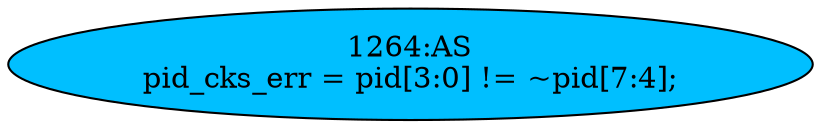 strict digraph "" {
	node [label="\N"];
	"1264:AS"	 [ast="<pyverilog.vparser.ast.Assign object at 0x7f0647e56d90>",
		def_var="['pid_cks_err']",
		fillcolor=deepskyblue,
		label="1264:AS
pid_cks_err = pid[3:0] != ~pid[7:4];",
		statements="[]",
		style=filled,
		typ=Assign,
		use_var="['pid', 'pid']"];
}
